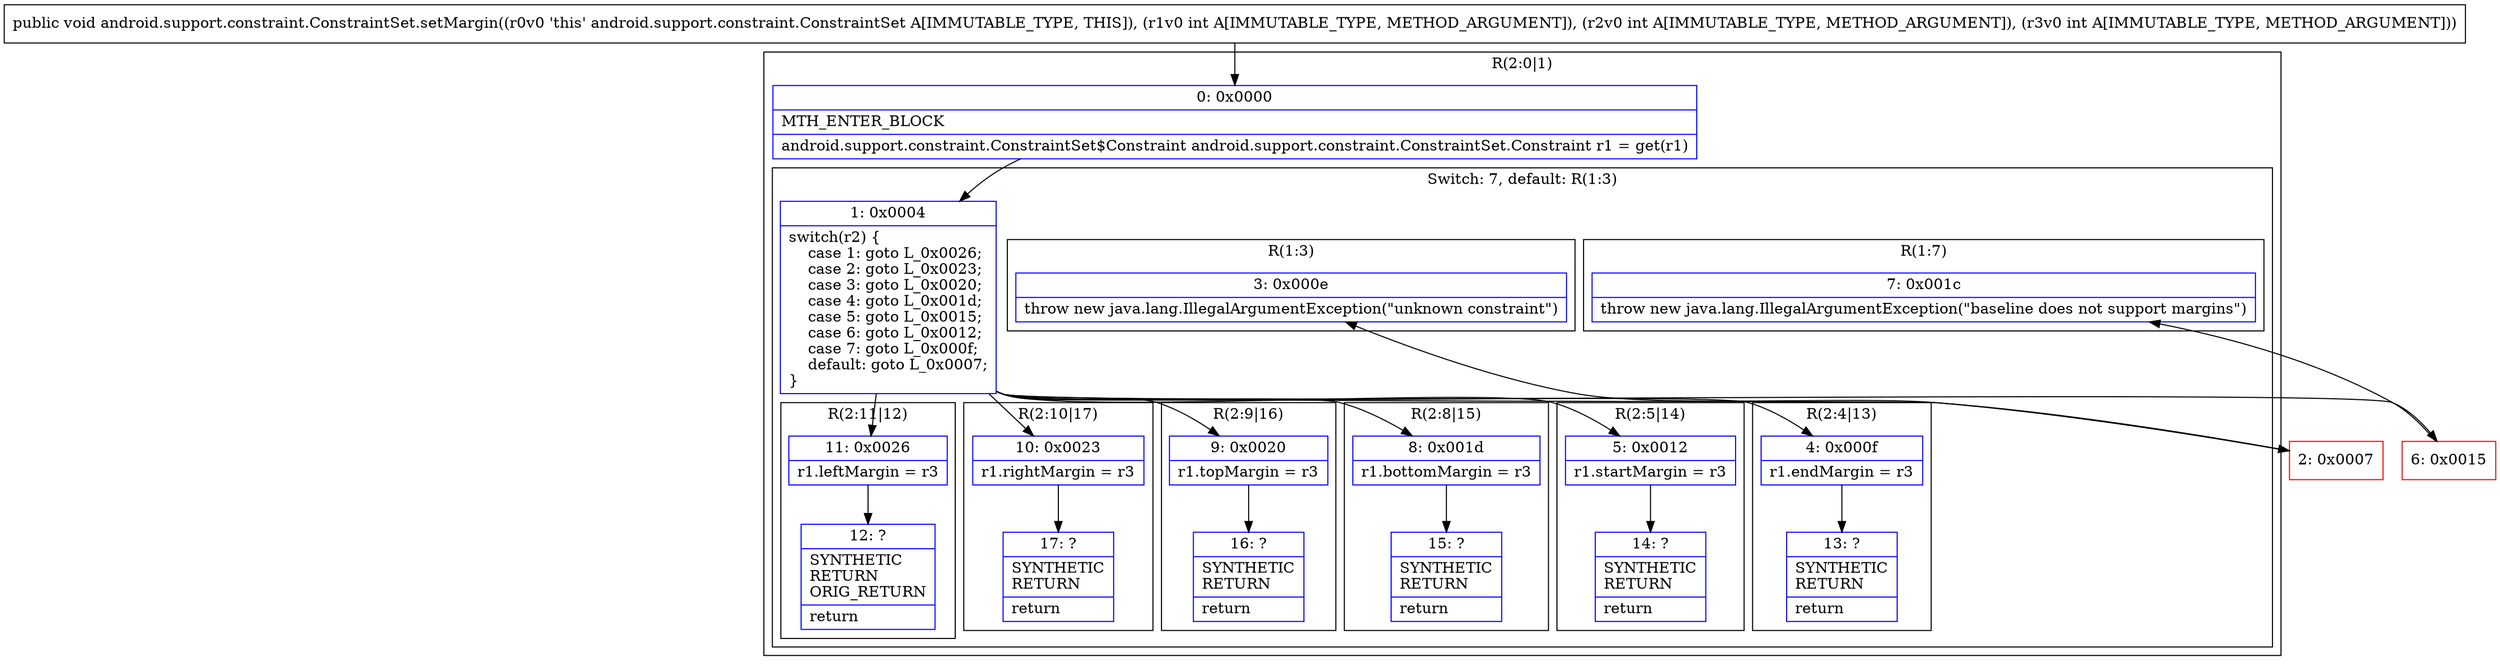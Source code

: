digraph "CFG forandroid.support.constraint.ConstraintSet.setMargin(III)V" {
subgraph cluster_Region_1886291343 {
label = "R(2:0|1)";
node [shape=record,color=blue];
Node_0 [shape=record,label="{0\:\ 0x0000|MTH_ENTER_BLOCK\l|android.support.constraint.ConstraintSet$Constraint android.support.constraint.ConstraintSet.Constraint r1 = get(r1)\l}"];
subgraph cluster_SwitchRegion_1078464412 {
label = "Switch: 7, default: R(1:3)";
node [shape=record,color=blue];
Node_1 [shape=record,label="{1\:\ 0x0004|switch(r2) \{\l    case 1: goto L_0x0026;\l    case 2: goto L_0x0023;\l    case 3: goto L_0x0020;\l    case 4: goto L_0x001d;\l    case 5: goto L_0x0015;\l    case 6: goto L_0x0012;\l    case 7: goto L_0x000f;\l    default: goto L_0x0007;\l\}\l}"];
subgraph cluster_Region_1592398859 {
label = "R(2:11|12)";
node [shape=record,color=blue];
Node_11 [shape=record,label="{11\:\ 0x0026|r1.leftMargin = r3\l}"];
Node_12 [shape=record,label="{12\:\ ?|SYNTHETIC\lRETURN\lORIG_RETURN\l|return\l}"];
}
subgraph cluster_Region_387596353 {
label = "R(2:10|17)";
node [shape=record,color=blue];
Node_10 [shape=record,label="{10\:\ 0x0023|r1.rightMargin = r3\l}"];
Node_17 [shape=record,label="{17\:\ ?|SYNTHETIC\lRETURN\l|return\l}"];
}
subgraph cluster_Region_1027412882 {
label = "R(2:9|16)";
node [shape=record,color=blue];
Node_9 [shape=record,label="{9\:\ 0x0020|r1.topMargin = r3\l}"];
Node_16 [shape=record,label="{16\:\ ?|SYNTHETIC\lRETURN\l|return\l}"];
}
subgraph cluster_Region_972794695 {
label = "R(2:8|15)";
node [shape=record,color=blue];
Node_8 [shape=record,label="{8\:\ 0x001d|r1.bottomMargin = r3\l}"];
Node_15 [shape=record,label="{15\:\ ?|SYNTHETIC\lRETURN\l|return\l}"];
}
subgraph cluster_Region_1687024833 {
label = "R(1:7)";
node [shape=record,color=blue];
Node_7 [shape=record,label="{7\:\ 0x001c|throw new java.lang.IllegalArgumentException(\"baseline does not support margins\")\l}"];
}
subgraph cluster_Region_926923327 {
label = "R(2:5|14)";
node [shape=record,color=blue];
Node_5 [shape=record,label="{5\:\ 0x0012|r1.startMargin = r3\l}"];
Node_14 [shape=record,label="{14\:\ ?|SYNTHETIC\lRETURN\l|return\l}"];
}
subgraph cluster_Region_1927474385 {
label = "R(2:4|13)";
node [shape=record,color=blue];
Node_4 [shape=record,label="{4\:\ 0x000f|r1.endMargin = r3\l}"];
Node_13 [shape=record,label="{13\:\ ?|SYNTHETIC\lRETURN\l|return\l}"];
}
subgraph cluster_Region_1594990121 {
label = "R(1:3)";
node [shape=record,color=blue];
Node_3 [shape=record,label="{3\:\ 0x000e|throw new java.lang.IllegalArgumentException(\"unknown constraint\")\l}"];
}
}
}
Node_2 [shape=record,color=red,label="{2\:\ 0x0007}"];
Node_6 [shape=record,color=red,label="{6\:\ 0x0015}"];
MethodNode[shape=record,label="{public void android.support.constraint.ConstraintSet.setMargin((r0v0 'this' android.support.constraint.ConstraintSet A[IMMUTABLE_TYPE, THIS]), (r1v0 int A[IMMUTABLE_TYPE, METHOD_ARGUMENT]), (r2v0 int A[IMMUTABLE_TYPE, METHOD_ARGUMENT]), (r3v0 int A[IMMUTABLE_TYPE, METHOD_ARGUMENT])) }"];
MethodNode -> Node_0;
Node_0 -> Node_1;
Node_1 -> Node_2;
Node_1 -> Node_4;
Node_1 -> Node_5;
Node_1 -> Node_6;
Node_1 -> Node_8;
Node_1 -> Node_9;
Node_1 -> Node_10;
Node_1 -> Node_11;
Node_11 -> Node_12;
Node_10 -> Node_17;
Node_9 -> Node_16;
Node_8 -> Node_15;
Node_5 -> Node_14;
Node_4 -> Node_13;
Node_2 -> Node_3;
Node_6 -> Node_7;
}

